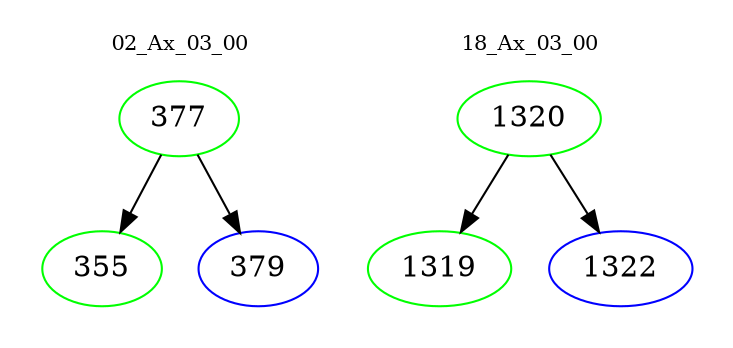 digraph{
subgraph cluster_0 {
color = white
label = "02_Ax_03_00";
fontsize=10;
T0_377 [label="377", color="green"]
T0_377 -> T0_355 [color="black"]
T0_355 [label="355", color="green"]
T0_377 -> T0_379 [color="black"]
T0_379 [label="379", color="blue"]
}
subgraph cluster_1 {
color = white
label = "18_Ax_03_00";
fontsize=10;
T1_1320 [label="1320", color="green"]
T1_1320 -> T1_1319 [color="black"]
T1_1319 [label="1319", color="green"]
T1_1320 -> T1_1322 [color="black"]
T1_1322 [label="1322", color="blue"]
}
}
